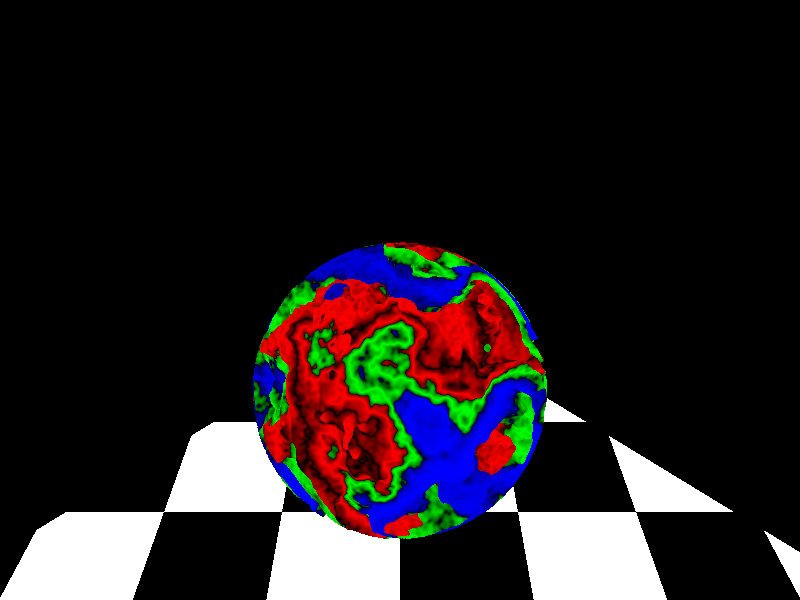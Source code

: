 #include "colors.inc"
#include "functions.inc"

camera{
        location <0,3,-3>
        look_at <0,0,1>
}

light_source{
        <1,10,-5>
        color White*.5
        area_light 2*x,2*z,10,10
        adaptive 1
        jitter
}

#declare pig=
        pigment{
                agate
                pigment_map{
                        [0 rgb 0]
                        [.2 rgb <1,0,0>]
                        [.4 rgb 0]
                        [.6 rgb <0,1,0>]
                        [.8 rgb 0]
                        [1 rgb <0,0,1>]
                }
        }                

#declare f_pig = function{
        pigment{
                pig
        }
}                        

isosurface{
        function{
                f_sphere(x,y,z,1) + 1*f_pig(x/2,y/2,z/2).gray
        }
        contained_by{
                box{-2,2}
        }
        max_gradient 37
        
        pigment{pig}
        finish{reflection .1 phong 1}
}

plane{
        y,-1.5
        pigment{checker color White color Black}
}        

plane{
        <1,0,-1>,-2
        pigment{rgb 0}
        finish{reflection 1}
}

plane{
        <1,0,1>,2
        pigment{rgb 0}
        finish{reflection 1}
}                                        